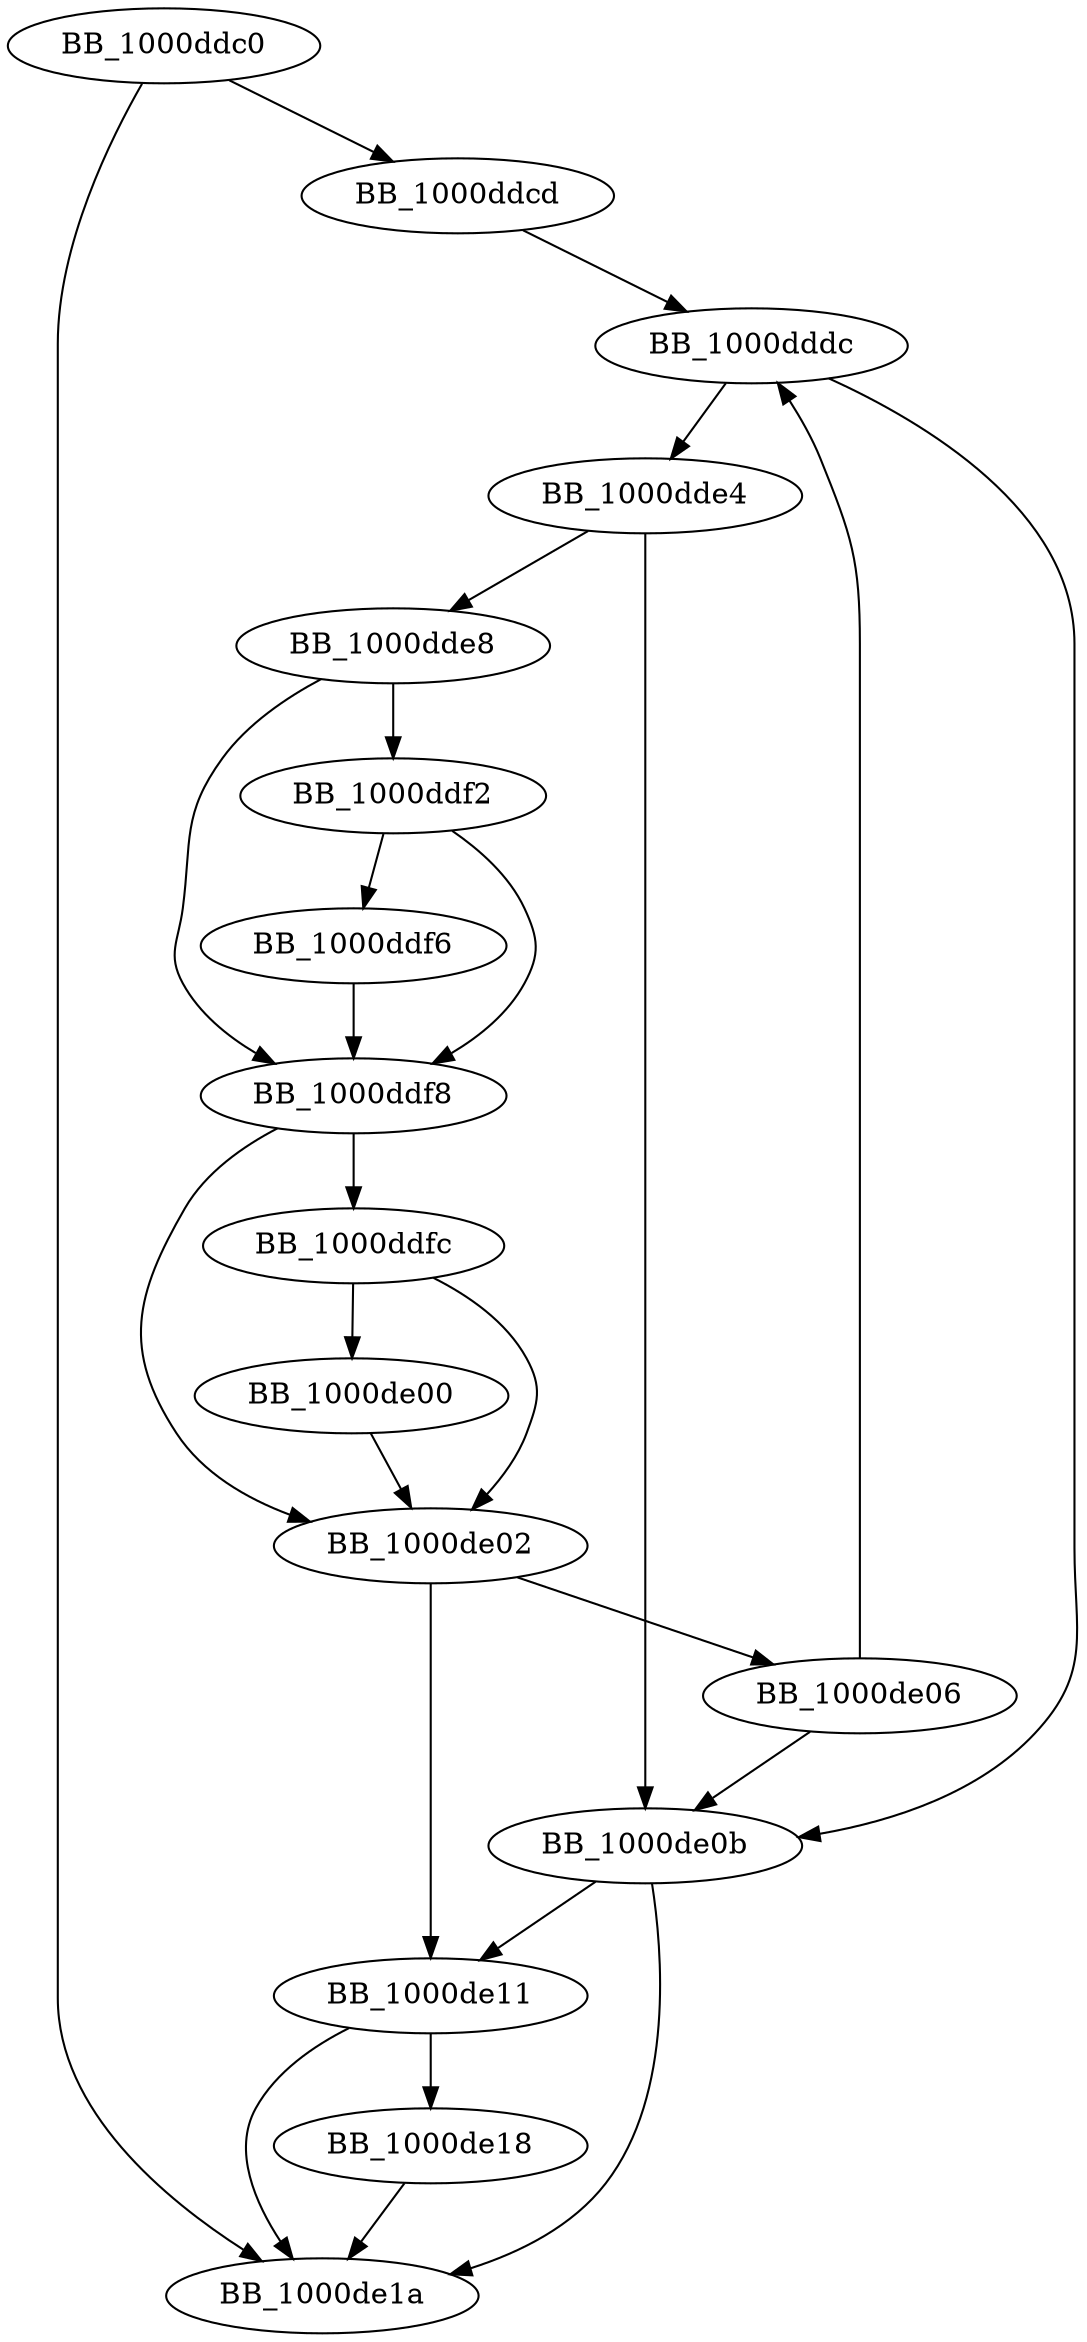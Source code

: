 DiGraph ___ascii_strnicmp{
BB_1000ddc0->BB_1000ddcd
BB_1000ddc0->BB_1000de1a
BB_1000ddcd->BB_1000dddc
BB_1000dddc->BB_1000dde4
BB_1000dddc->BB_1000de0b
BB_1000dde4->BB_1000dde8
BB_1000dde4->BB_1000de0b
BB_1000dde8->BB_1000ddf2
BB_1000dde8->BB_1000ddf8
BB_1000ddf2->BB_1000ddf6
BB_1000ddf2->BB_1000ddf8
BB_1000ddf6->BB_1000ddf8
BB_1000ddf8->BB_1000ddfc
BB_1000ddf8->BB_1000de02
BB_1000ddfc->BB_1000de00
BB_1000ddfc->BB_1000de02
BB_1000de00->BB_1000de02
BB_1000de02->BB_1000de06
BB_1000de02->BB_1000de11
BB_1000de06->BB_1000dddc
BB_1000de06->BB_1000de0b
BB_1000de0b->BB_1000de11
BB_1000de0b->BB_1000de1a
BB_1000de11->BB_1000de18
BB_1000de11->BB_1000de1a
BB_1000de18->BB_1000de1a
}
